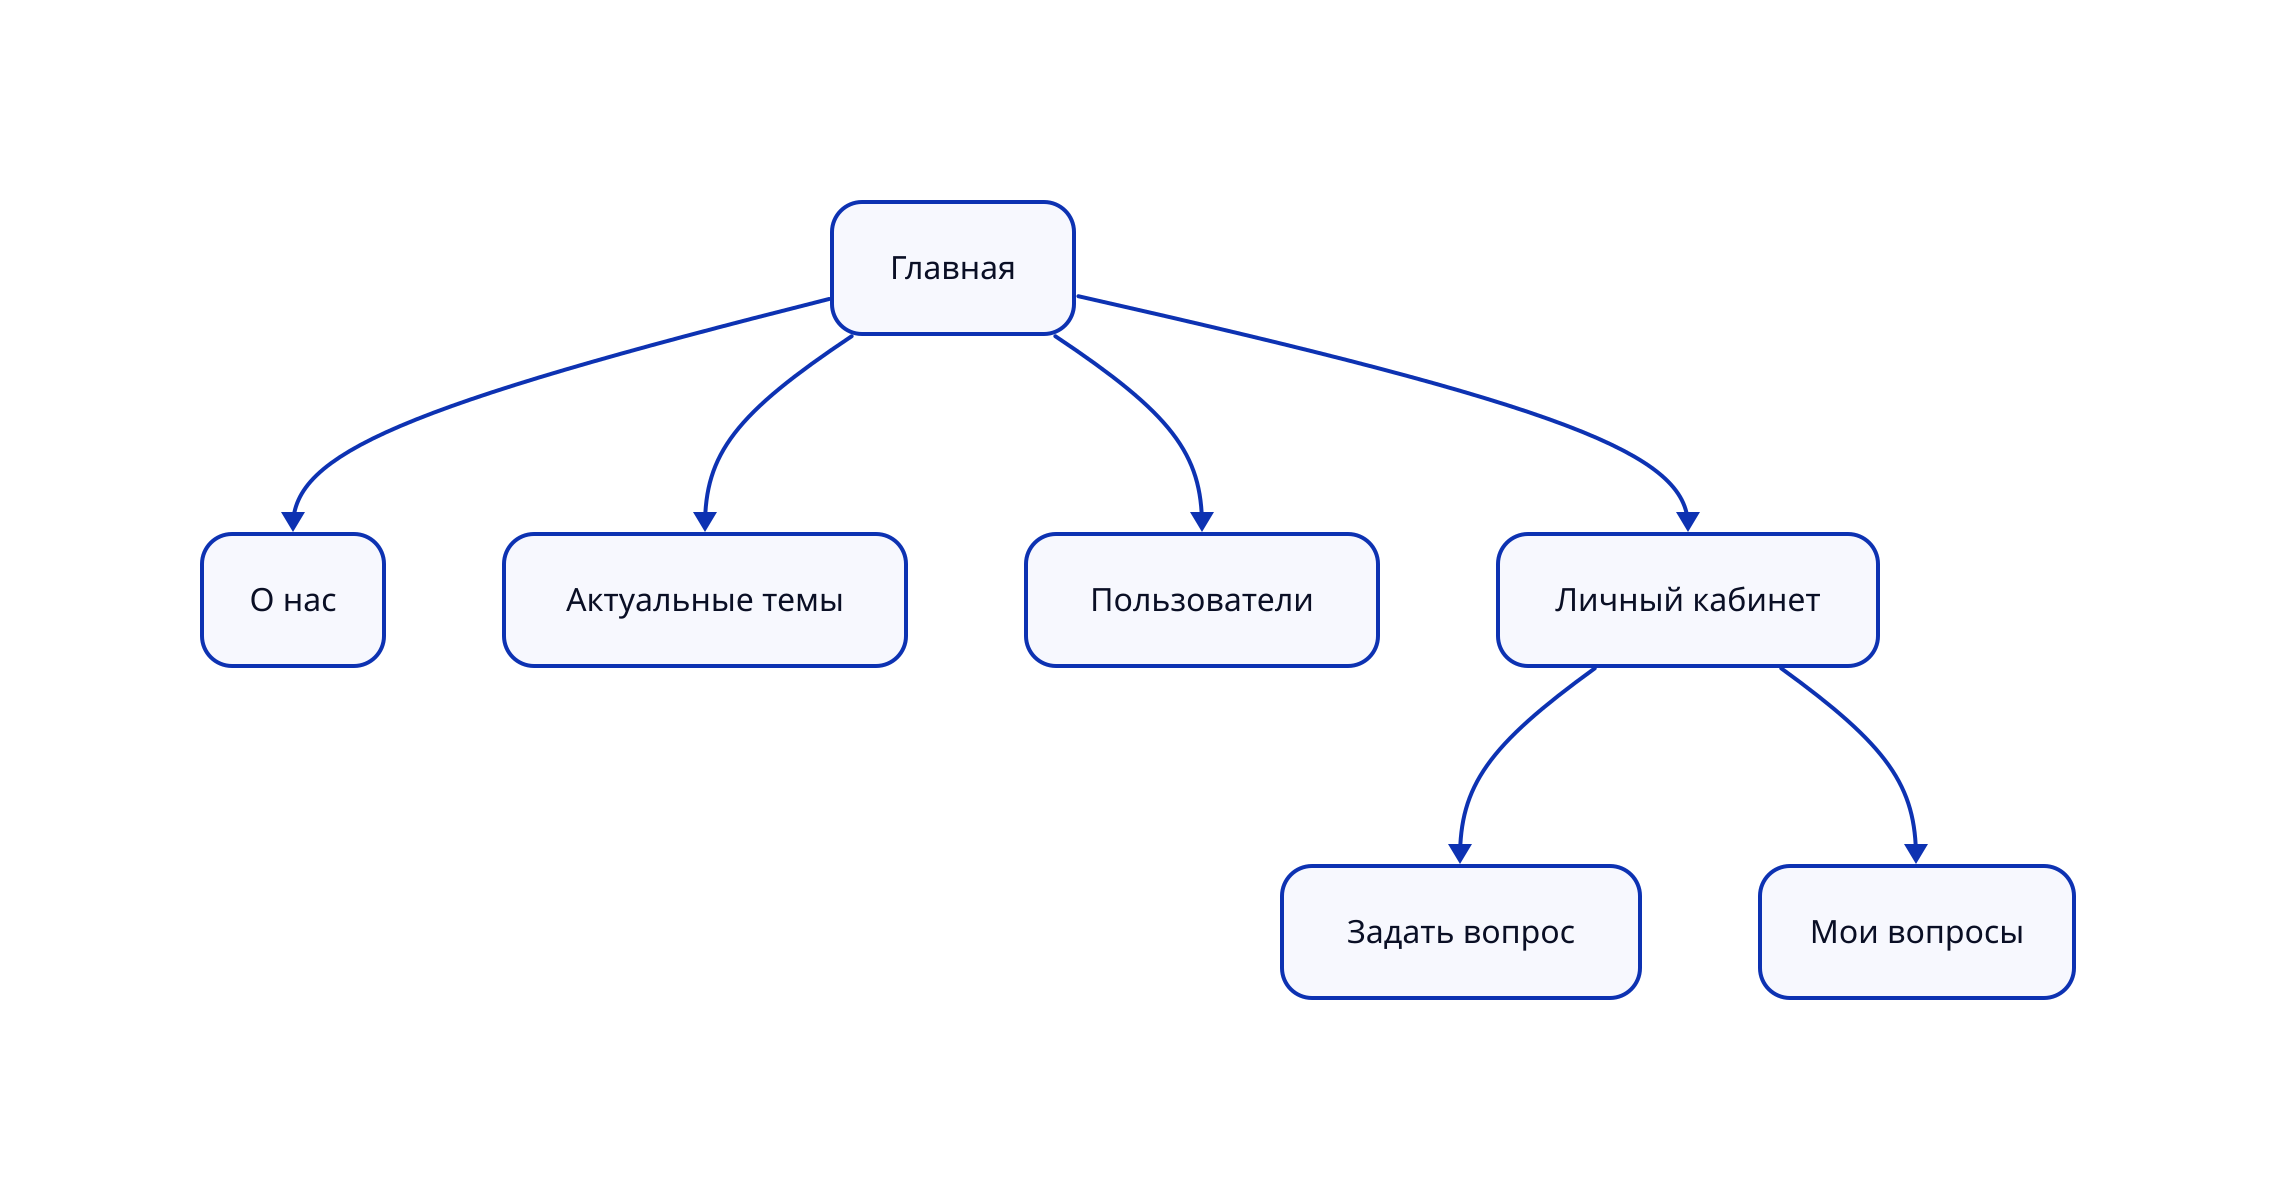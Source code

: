 *.style.border-radius: 15

Главная -> О нас
Главная -> Актуальные темы
Главная -> Пользователи
Главная -> Личный кабинет
Личный кабинет -> Задать вопрос
Личный кабинет -> Мои вопросы
